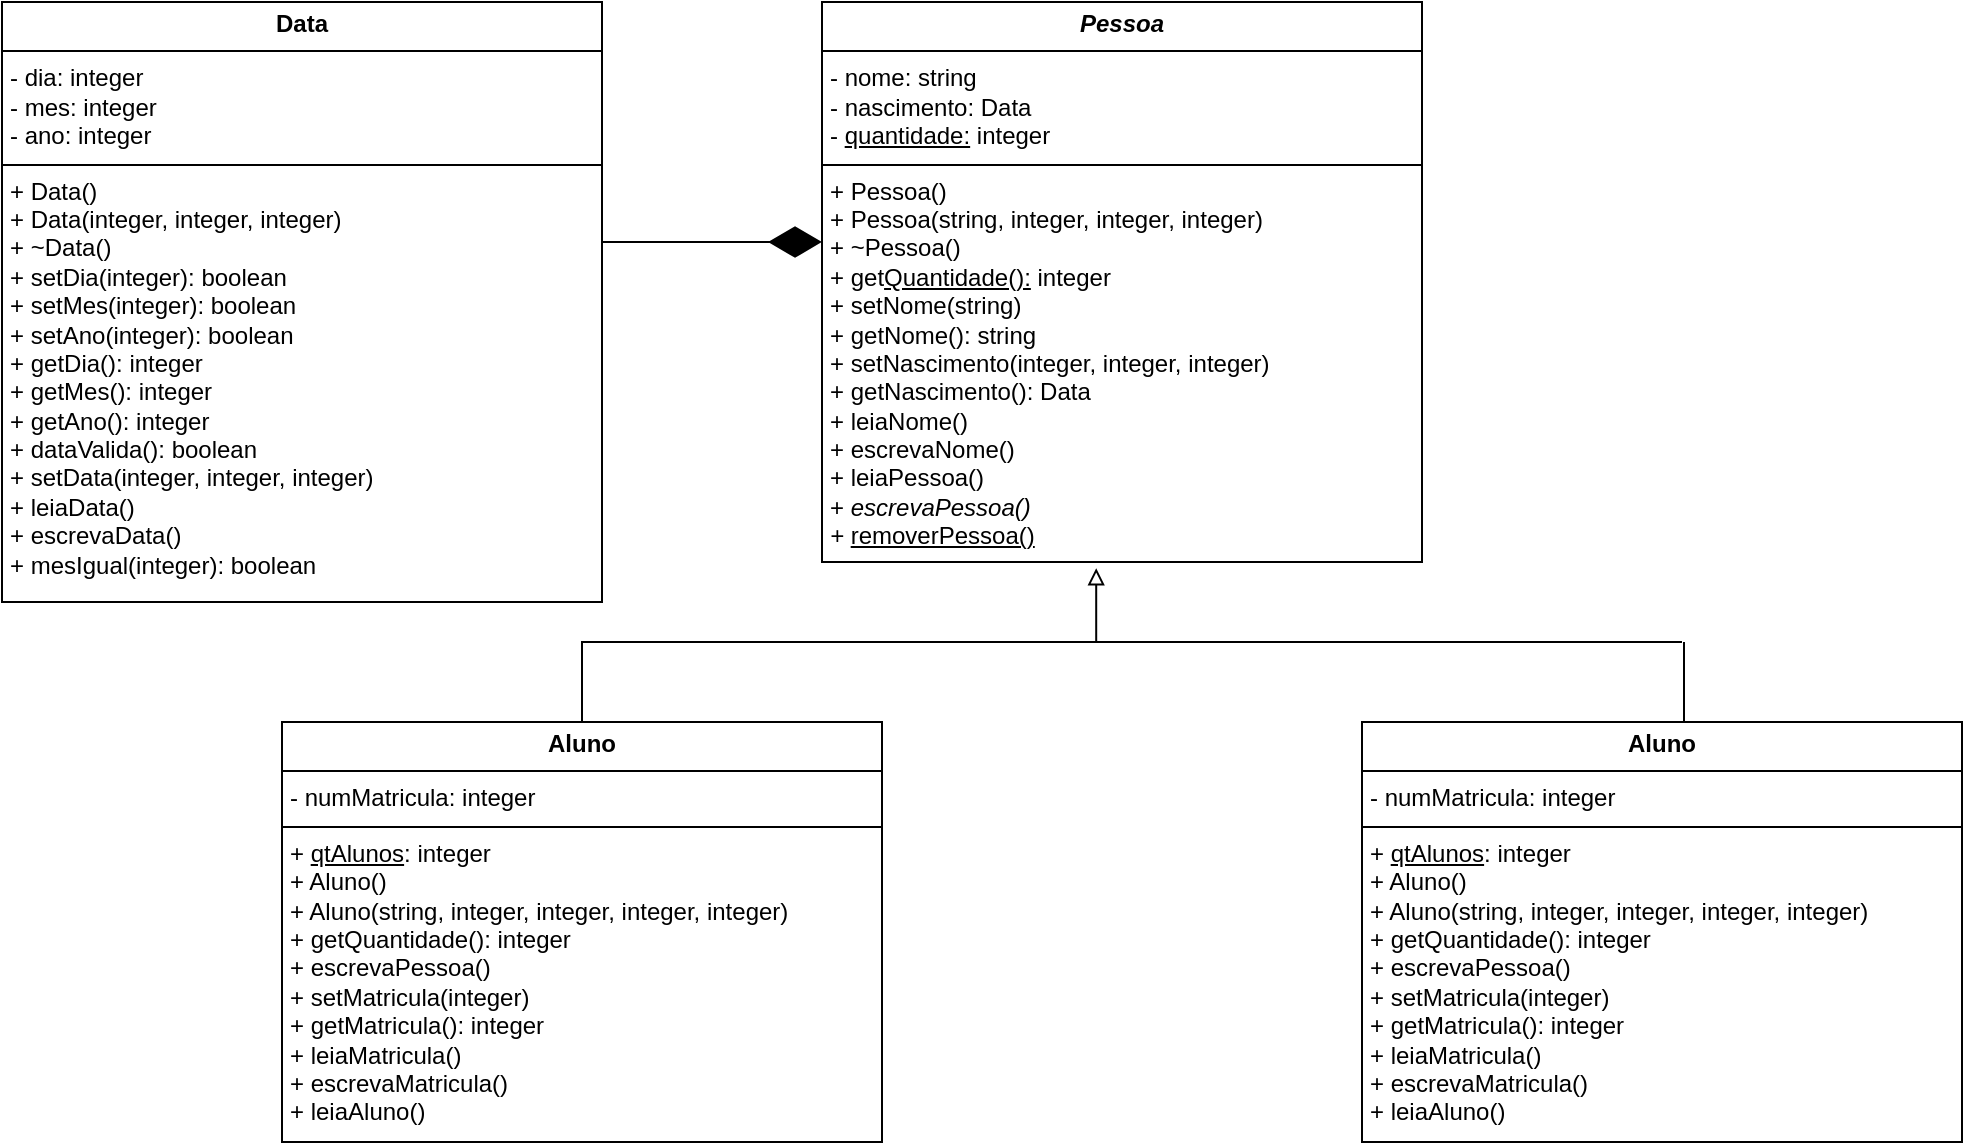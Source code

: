 <mxfile version="24.6.4" type="github">
  <diagram name="Página-1" id="evh4jKv7fLv-nksnQZ0W">
    <mxGraphModel dx="839" dy="426" grid="1" gridSize="10" guides="1" tooltips="1" connect="1" arrows="1" fold="1" page="1" pageScale="1" pageWidth="1169" pageHeight="827" math="0" shadow="0">
      <root>
        <object label="" id="0">
          <mxCell />
        </object>
        <mxCell id="1" parent="0" />
        <mxCell id="0kSyT_iUl-O12Dj0KcZb-1" value="&lt;p style=&quot;margin:0px;margin-top:4px;text-align:center;&quot;&gt;&lt;b&gt;Data&lt;/b&gt;&lt;/p&gt;&lt;hr size=&quot;1&quot; style=&quot;border-style:solid;&quot;&gt;&lt;p style=&quot;margin:0px;margin-left:4px;&quot;&gt;- dia: integer&lt;/p&gt;&lt;p style=&quot;margin:0px;margin-left:4px;&quot;&gt;- mes: integer&lt;/p&gt;&lt;p style=&quot;margin:0px;margin-left:4px;&quot;&gt;- ano: integer&lt;/p&gt;&lt;hr size=&quot;1&quot; style=&quot;border-style:solid;&quot;&gt;&lt;p style=&quot;margin:0px;margin-left:4px;&quot;&gt;+ Data()&lt;/p&gt;&lt;p style=&quot;margin:0px;margin-left:4px;&quot;&gt;+ Data(integer, integer, integer)&lt;/p&gt;&lt;p style=&quot;margin:0px;margin-left:4px;&quot;&gt;+ ~Data()&lt;/p&gt;&lt;p style=&quot;margin:0px;margin-left:4px;&quot;&gt;&lt;span style=&quot;background-color: initial;&quot;&gt;+ setDia(integer): boolean&lt;/span&gt;&lt;br&gt;&lt;/p&gt;&lt;p style=&quot;margin:0px;margin-left:4px;&quot;&gt;+ setMes(integer): boolean&lt;/p&gt;&lt;p style=&quot;margin:0px;margin-left:4px;&quot;&gt;+ setAno(integer): boolean&lt;/p&gt;&lt;p style=&quot;margin:0px;margin-left:4px;&quot;&gt;+ getDia(): integer&lt;/p&gt;&lt;p style=&quot;margin:0px;margin-left:4px;&quot;&gt;+ getMes(): integer&lt;/p&gt;&lt;p style=&quot;margin:0px;margin-left:4px;&quot;&gt;+ getAno(): integer&lt;/p&gt;&lt;p style=&quot;margin:0px;margin-left:4px;&quot;&gt;+ dataValida(): boolean&lt;/p&gt;&lt;p style=&quot;margin:0px;margin-left:4px;&quot;&gt;+ setData(integer, integer, integer)&lt;/p&gt;&lt;p style=&quot;margin:0px;margin-left:4px;&quot;&gt;+ leiaData()&lt;/p&gt;&lt;p style=&quot;margin:0px;margin-left:4px;&quot;&gt;+ escrevaData()&lt;/p&gt;&lt;p style=&quot;margin:0px;margin-left:4px;&quot;&gt;+ mesIgual(integer): boolean&lt;/p&gt;&lt;p style=&quot;margin:0px;margin-left:4px;&quot;&gt;&lt;br&gt;&lt;/p&gt;&lt;p style=&quot;margin:0px;margin-left:4px;&quot;&gt;&lt;br&gt;&lt;/p&gt;" style="verticalAlign=top;align=left;overflow=fill;html=1;whiteSpace=wrap;" parent="1" vertex="1">
          <mxGeometry x="40" y="40" width="300" height="300" as="geometry" />
        </mxCell>
        <mxCell id="NldppCG8RbXs3QNScRml-1" value="&lt;p style=&quot;margin:0px;margin-top:4px;text-align:center;&quot;&gt;&lt;b&gt;&lt;i&gt;Pessoa&lt;/i&gt;&lt;/b&gt;&lt;/p&gt;&lt;hr size=&quot;1&quot; style=&quot;border-style:solid;&quot;&gt;&lt;p style=&quot;margin:0px;margin-left:4px;&quot;&gt;- nome: string&lt;/p&gt;&lt;p style=&quot;margin:0px;margin-left:4px;&quot;&gt;- nascimento: Data&lt;/p&gt;&lt;p style=&quot;margin:0px;margin-left:4px;&quot;&gt;- &lt;u&gt;quantidade:&lt;/u&gt; integer&lt;/p&gt;&lt;hr size=&quot;1&quot; style=&quot;border-style:solid;&quot;&gt;&lt;p style=&quot;margin:0px;margin-left:4px;&quot;&gt;+ Pessoa()&lt;/p&gt;&lt;p style=&quot;margin:0px;margin-left:4px;&quot;&gt;+ Pessoa(string, integer, integer, integer)&lt;/p&gt;&lt;p style=&quot;margin:0px;margin-left:4px;&quot;&gt;+ ~Pessoa()&lt;/p&gt;&lt;p style=&quot;margin:0px;margin-left:4px;&quot;&gt;+ get&lt;u&gt;Quantidade():&lt;/u&gt; integer&lt;/p&gt;&lt;p style=&quot;margin:0px;margin-left:4px;&quot;&gt;+ setNome(string)&lt;/p&gt;&lt;p style=&quot;margin:0px;margin-left:4px;&quot;&gt;+ getNome(): string&lt;/p&gt;&lt;p style=&quot;margin:0px;margin-left:4px;&quot;&gt;+ setNascimento(integer, integer, integer)&lt;/p&gt;&lt;p style=&quot;margin:0px;margin-left:4px;&quot;&gt;+ getNascimento(): Data&lt;/p&gt;&lt;p style=&quot;margin:0px;margin-left:4px;&quot;&gt;+ leiaNome()&lt;/p&gt;&lt;p style=&quot;margin:0px;margin-left:4px;&quot;&gt;+ escrevaNome()&lt;/p&gt;&lt;p style=&quot;margin:0px;margin-left:4px;&quot;&gt;+ leiaPessoa()&lt;/p&gt;&lt;p style=&quot;margin:0px;margin-left:4px;&quot;&gt;+ &lt;i&gt;escrevaPessoa()&lt;/i&gt;&lt;/p&gt;&lt;p style=&quot;margin:0px;margin-left:4px;&quot;&gt;&lt;i&gt;+&amp;nbsp;&lt;/i&gt;&lt;span style=&quot;background-color: initial;&quot;&gt;&lt;u&gt;removerPessoa()&lt;/u&gt;&lt;/span&gt;&lt;/p&gt;" style="verticalAlign=top;align=left;overflow=fill;html=1;whiteSpace=wrap;" vertex="1" parent="1">
          <mxGeometry x="450" y="40" width="300" height="280" as="geometry" />
        </mxCell>
        <mxCell id="NldppCG8RbXs3QNScRml-5" value="" style="endArrow=diamondThin;endFill=1;endSize=24;html=1;rounded=0;exitX=1;exitY=0.4;exitDx=0;exitDy=0;exitPerimeter=0;" edge="1" parent="1" source="0kSyT_iUl-O12Dj0KcZb-1">
          <mxGeometry width="160" relative="1" as="geometry">
            <mxPoint x="350" y="160" as="sourcePoint" />
            <mxPoint x="450" y="160" as="targetPoint" />
          </mxGeometry>
        </mxCell>
        <mxCell id="NldppCG8RbXs3QNScRml-7" style="edgeStyle=orthogonalEdgeStyle;rounded=0;orthogonalLoop=1;jettySize=auto;html=1;entryX=0.457;entryY=1.011;entryDx=0;entryDy=0;entryPerimeter=0;endArrow=block;endFill=0;" edge="1" parent="1" source="NldppCG8RbXs3QNScRml-6" target="NldppCG8RbXs3QNScRml-1">
          <mxGeometry relative="1" as="geometry">
            <mxPoint x="600" y="320" as="targetPoint" />
            <Array as="points">
              <mxPoint x="330" y="360" />
              <mxPoint x="587" y="360" />
            </Array>
          </mxGeometry>
        </mxCell>
        <mxCell id="NldppCG8RbXs3QNScRml-6" value="&lt;p style=&quot;margin:0px;margin-top:4px;text-align:center;&quot;&gt;&lt;b&gt;Aluno&lt;/b&gt;&lt;/p&gt;&lt;hr size=&quot;1&quot; style=&quot;border-style:solid;&quot;&gt;&lt;p style=&quot;margin:0px;margin-left:4px;&quot;&gt;- numMatricula: integer&lt;/p&gt;&lt;hr size=&quot;1&quot; style=&quot;border-style:solid;&quot;&gt;&lt;p style=&quot;margin:0px;margin-left:4px;&quot;&gt;+ &lt;u&gt;qtAlunos&lt;/u&gt;: integer&lt;/p&gt;&lt;p style=&quot;margin:0px;margin-left:4px;&quot;&gt;+ Aluno()&lt;/p&gt;&lt;p style=&quot;margin:0px;margin-left:4px;&quot;&gt;+ Aluno(string, integer, integer, integer, integer)&lt;/p&gt;&lt;p style=&quot;margin:0px;margin-left:4px;&quot;&gt;+ getQuantidade(): integer&lt;br&gt;&lt;/p&gt;&lt;p style=&quot;margin:0px;margin-left:4px;&quot;&gt;+ escrevaPessoa()&lt;/p&gt;&lt;p style=&quot;margin:0px;margin-left:4px;&quot;&gt;+ setMatricula(integer)&lt;/p&gt;&lt;p style=&quot;margin:0px;margin-left:4px;&quot;&gt;+ getMatricula(): integer&lt;/p&gt;&lt;p style=&quot;margin:0px;margin-left:4px;&quot;&gt;+ leiaMatricula()&lt;/p&gt;&lt;p style=&quot;margin:0px;margin-left:4px;&quot;&gt;+ escrevaMatricula()&lt;/p&gt;&lt;p style=&quot;margin:0px;margin-left:4px;&quot;&gt;+ leiaAluno()&lt;/p&gt;" style="verticalAlign=top;align=left;overflow=fill;html=1;whiteSpace=wrap;" vertex="1" parent="1">
          <mxGeometry x="180" y="400" width="300" height="210" as="geometry" />
        </mxCell>
        <mxCell id="NldppCG8RbXs3QNScRml-8" value="&lt;p style=&quot;margin:0px;margin-top:4px;text-align:center;&quot;&gt;&lt;b&gt;Aluno&lt;/b&gt;&lt;/p&gt;&lt;hr size=&quot;1&quot; style=&quot;border-style:solid;&quot;&gt;&lt;p style=&quot;margin:0px;margin-left:4px;&quot;&gt;- numMatricula: integer&lt;/p&gt;&lt;hr size=&quot;1&quot; style=&quot;border-style:solid;&quot;&gt;&lt;p style=&quot;margin:0px;margin-left:4px;&quot;&gt;+ &lt;u&gt;qtAlunos&lt;/u&gt;: integer&lt;/p&gt;&lt;p style=&quot;margin:0px;margin-left:4px;&quot;&gt;+ Aluno()&lt;/p&gt;&lt;p style=&quot;margin:0px;margin-left:4px;&quot;&gt;+ Aluno(string, integer, integer, integer, integer)&lt;/p&gt;&lt;p style=&quot;margin:0px;margin-left:4px;&quot;&gt;+ getQuantidade(): integer&lt;br&gt;&lt;/p&gt;&lt;p style=&quot;margin:0px;margin-left:4px;&quot;&gt;+ escrevaPessoa()&lt;/p&gt;&lt;p style=&quot;margin:0px;margin-left:4px;&quot;&gt;+ setMatricula(integer)&lt;/p&gt;&lt;p style=&quot;margin:0px;margin-left:4px;&quot;&gt;+ getMatricula(): integer&lt;/p&gt;&lt;p style=&quot;margin:0px;margin-left:4px;&quot;&gt;+ leiaMatricula()&lt;/p&gt;&lt;p style=&quot;margin:0px;margin-left:4px;&quot;&gt;+ escrevaMatricula()&lt;/p&gt;&lt;p style=&quot;margin:0px;margin-left:4px;&quot;&gt;+ leiaAluno()&lt;/p&gt;" style="verticalAlign=top;align=left;overflow=fill;html=1;whiteSpace=wrap;" vertex="1" parent="1">
          <mxGeometry x="720" y="400" width="300" height="210" as="geometry" />
        </mxCell>
        <mxCell id="NldppCG8RbXs3QNScRml-11" value="" style="line;strokeWidth=1;fillColor=none;align=left;verticalAlign=middle;spacingTop=-1;spacingLeft=3;spacingRight=3;rotatable=0;labelPosition=right;points=[];portConstraint=eastwest;strokeColor=inherit;" vertex="1" parent="1">
          <mxGeometry x="580" y="350" width="300" height="20" as="geometry" />
        </mxCell>
        <mxCell id="NldppCG8RbXs3QNScRml-13" value="" style="line;strokeWidth=1;fillColor=none;align=left;verticalAlign=middle;spacingTop=-1;spacingLeft=3;spacingRight=3;rotatable=0;labelPosition=right;points=[];portConstraint=eastwest;strokeColor=inherit;direction=south;" vertex="1" parent="1">
          <mxGeometry x="872" y="360" width="18" height="40" as="geometry" />
        </mxCell>
      </root>
    </mxGraphModel>
  </diagram>
</mxfile>
